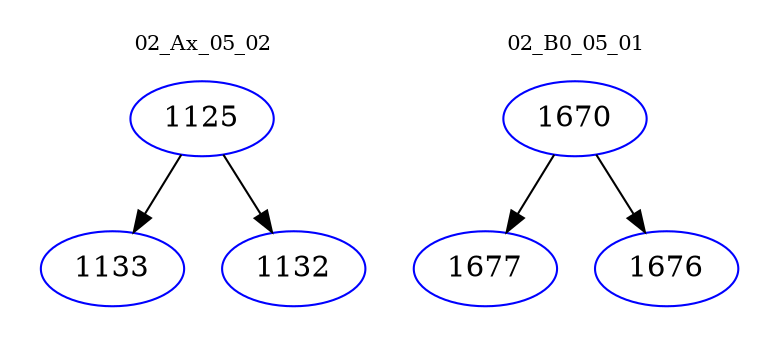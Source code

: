 digraph{
subgraph cluster_0 {
color = white
label = "02_Ax_05_02";
fontsize=10;
T0_1125 [label="1125", color="blue"]
T0_1125 -> T0_1133 [color="black"]
T0_1133 [label="1133", color="blue"]
T0_1125 -> T0_1132 [color="black"]
T0_1132 [label="1132", color="blue"]
}
subgraph cluster_1 {
color = white
label = "02_B0_05_01";
fontsize=10;
T1_1670 [label="1670", color="blue"]
T1_1670 -> T1_1677 [color="black"]
T1_1677 [label="1677", color="blue"]
T1_1670 -> T1_1676 [color="black"]
T1_1676 [label="1676", color="blue"]
}
}
